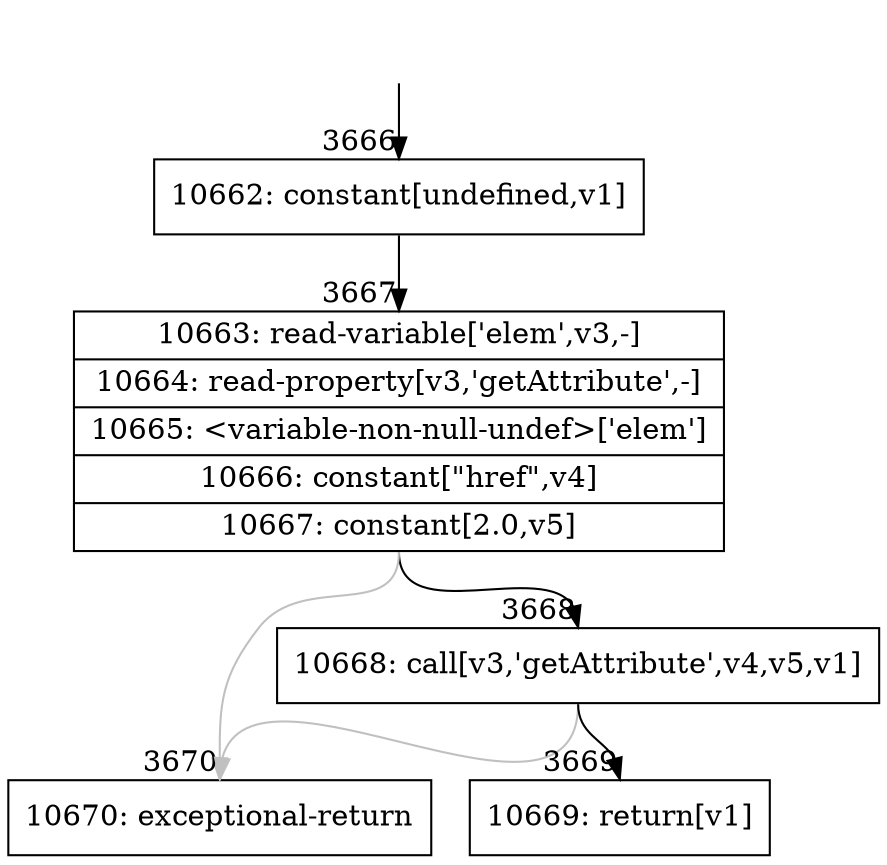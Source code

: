 digraph {
rankdir="TD"
BB_entry239[shape=none,label=""];
BB_entry239 -> BB3666 [tailport=s, headport=n, headlabel="    3666"]
BB3666 [shape=record label="{10662: constant[undefined,v1]}" ] 
BB3666 -> BB3667 [tailport=s, headport=n, headlabel="      3667"]
BB3667 [shape=record label="{10663: read-variable['elem',v3,-]|10664: read-property[v3,'getAttribute',-]|10665: \<variable-non-null-undef\>['elem']|10666: constant[\"href\",v4]|10667: constant[2.0,v5]}" ] 
BB3667 -> BB3668 [tailport=s, headport=n, headlabel="      3668"]
BB3667 -> BB3670 [tailport=s, headport=n, color=gray, headlabel="      3670"]
BB3668 [shape=record label="{10668: call[v3,'getAttribute',v4,v5,v1]}" ] 
BB3668 -> BB3669 [tailport=s, headport=n, headlabel="      3669"]
BB3668 -> BB3670 [tailport=s, headport=n, color=gray]
BB3669 [shape=record label="{10669: return[v1]}" ] 
BB3670 [shape=record label="{10670: exceptional-return}" ] 
}
